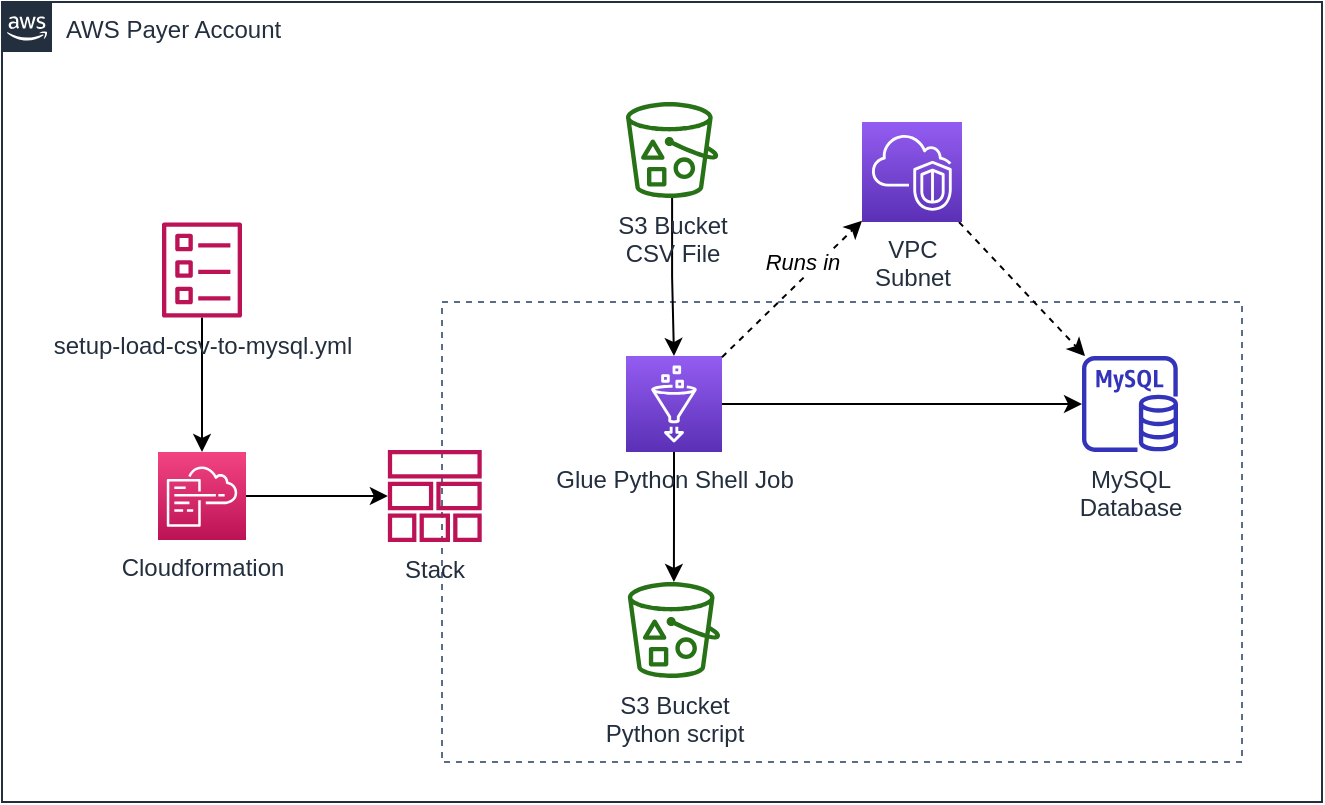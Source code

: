 <mxfile version="14.4.3" type="device"><diagram id="cdQTLNM4XHoKdEB1roL7" name="Page-1"><mxGraphModel dx="763" dy="582" grid="1" gridSize="10" guides="1" tooltips="1" connect="1" arrows="1" fold="1" page="1" pageScale="1" pageWidth="1100" pageHeight="850" math="0" shadow="0"><root><mxCell id="0"/><mxCell id="1" parent="0"/><mxCell id="UggFYsOy1LdPqf3Bupdq-15" value="" style="fillColor=none;strokeColor=#5A6C86;dashed=1;verticalAlign=top;fontStyle=0;fontColor=#5A6C86;" parent="1" vertex="1"><mxGeometry x="410" y="340" width="400" height="230" as="geometry"/></mxCell><mxCell id="UggFYsOy1LdPqf3Bupdq-1" value="AWS Payer Account" style="points=[[0,0],[0.25,0],[0.5,0],[0.75,0],[1,0],[1,0.25],[1,0.5],[1,0.75],[1,1],[0.75,1],[0.5,1],[0.25,1],[0,1],[0,0.75],[0,0.5],[0,0.25]];outlineConnect=0;gradientColor=none;html=1;whiteSpace=wrap;fontSize=12;fontStyle=0;shape=mxgraph.aws4.group;grIcon=mxgraph.aws4.group_aws_cloud_alt;strokeColor=#232F3E;fillColor=none;verticalAlign=top;align=left;spacingLeft=30;fontColor=#232F3E;dashed=0;" parent="1" vertex="1"><mxGeometry x="190" y="190" width="660" height="400" as="geometry"/></mxCell><mxCell id="UggFYsOy1LdPqf3Bupdq-7" style="edgeStyle=orthogonalEdgeStyle;rounded=0;orthogonalLoop=1;jettySize=auto;html=1;exitX=1;exitY=0.5;exitDx=0;exitDy=0;exitPerimeter=0;" parent="1" source="UggFYsOy1LdPqf3Bupdq-2" target="IfBgfGiJj9ecRc4DnT3N-1" edge="1"><mxGeometry relative="1" as="geometry"><mxPoint x="630.075" y="390" as="targetPoint"/></mxGeometry></mxCell><mxCell id="UggFYsOy1LdPqf3Bupdq-10" style="edgeStyle=orthogonalEdgeStyle;rounded=0;orthogonalLoop=1;jettySize=auto;html=1;" parent="1" source="UggFYsOy1LdPqf3Bupdq-2" target="UggFYsOy1LdPqf3Bupdq-9" edge="1"><mxGeometry relative="1" as="geometry"/></mxCell><mxCell id="UggFYsOy1LdPqf3Bupdq-2" value="Glue Python Shell Job" style="points=[[0,0,0],[0.25,0,0],[0.5,0,0],[0.75,0,0],[1,0,0],[0,1,0],[0.25,1,0],[0.5,1,0],[0.75,1,0],[1,1,0],[0,0.25,0],[0,0.5,0],[0,0.75,0],[1,0.25,0],[1,0.5,0],[1,0.75,0]];outlineConnect=0;fontColor=#232F3E;gradientColor=#945DF2;gradientDirection=north;fillColor=#5A30B5;strokeColor=#ffffff;dashed=0;verticalLabelPosition=bottom;verticalAlign=top;align=center;html=1;fontSize=12;fontStyle=0;aspect=fixed;shape=mxgraph.aws4.resourceIcon;resIcon=mxgraph.aws4.glue;" parent="1" vertex="1"><mxGeometry x="502" y="367" width="48" height="48" as="geometry"/></mxCell><mxCell id="UggFYsOy1LdPqf3Bupdq-6" style="edgeStyle=orthogonalEdgeStyle;rounded=0;orthogonalLoop=1;jettySize=auto;html=1;" parent="1" source="UggFYsOy1LdPqf3Bupdq-4" target="UggFYsOy1LdPqf3Bupdq-2" edge="1"><mxGeometry relative="1" as="geometry"/></mxCell><mxCell id="UggFYsOy1LdPqf3Bupdq-4" value="S3 Bucket&lt;br&gt;CSV File" style="outlineConnect=0;fontColor=#232F3E;gradientColor=none;fillColor=#277116;strokeColor=none;dashed=0;verticalLabelPosition=bottom;verticalAlign=top;align=center;html=1;fontSize=12;fontStyle=0;aspect=fixed;pointerEvents=1;shape=mxgraph.aws4.bucket_with_objects;" parent="1" vertex="1"><mxGeometry x="502" y="240" width="46.15" height="48" as="geometry"/></mxCell><mxCell id="UggFYsOy1LdPqf3Bupdq-9" value="S3 Bucket&lt;br&gt;Python script" style="outlineConnect=0;fontColor=#232F3E;gradientColor=none;fillColor=#277116;strokeColor=none;dashed=0;verticalLabelPosition=bottom;verticalAlign=top;align=center;html=1;fontSize=12;fontStyle=0;aspect=fixed;pointerEvents=1;shape=mxgraph.aws4.bucket_with_objects;" parent="1" vertex="1"><mxGeometry x="502.92" y="480" width="46.15" height="48" as="geometry"/></mxCell><mxCell id="UggFYsOy1LdPqf3Bupdq-17" style="edgeStyle=orthogonalEdgeStyle;rounded=0;orthogonalLoop=1;jettySize=auto;html=1;" parent="1" source="UggFYsOy1LdPqf3Bupdq-12" target="UggFYsOy1LdPqf3Bupdq-13" edge="1"><mxGeometry relative="1" as="geometry"/></mxCell><mxCell id="UggFYsOy1LdPqf3Bupdq-12" value="Cloudformation" style="points=[[0,0,0],[0.25,0,0],[0.5,0,0],[0.75,0,0],[1,0,0],[0,1,0],[0.25,1,0],[0.5,1,0],[0.75,1,0],[1,1,0],[0,0.25,0],[0,0.5,0],[0,0.75,0],[1,0.25,0],[1,0.5,0],[1,0.75,0]];points=[[0,0,0],[0.25,0,0],[0.5,0,0],[0.75,0,0],[1,0,0],[0,1,0],[0.25,1,0],[0.5,1,0],[0.75,1,0],[1,1,0],[0,0.25,0],[0,0.5,0],[0,0.75,0],[1,0.25,0],[1,0.5,0],[1,0.75,0]];outlineConnect=0;fontColor=#232F3E;gradientColor=#F34482;gradientDirection=north;fillColor=#BC1356;strokeColor=#ffffff;dashed=0;verticalLabelPosition=bottom;verticalAlign=top;align=center;html=1;fontSize=12;fontStyle=0;aspect=fixed;shape=mxgraph.aws4.resourceIcon;resIcon=mxgraph.aws4.cloudformation;" parent="1" vertex="1"><mxGeometry x="268" y="415" width="44" height="44" as="geometry"/></mxCell><mxCell id="UggFYsOy1LdPqf3Bupdq-16" style="edgeStyle=orthogonalEdgeStyle;rounded=0;orthogonalLoop=1;jettySize=auto;html=1;" parent="1" source="UggFYsOy1LdPqf3Bupdq-14" target="UggFYsOy1LdPqf3Bupdq-12" edge="1"><mxGeometry relative="1" as="geometry"/></mxCell><mxCell id="UggFYsOy1LdPqf3Bupdq-14" value="setup-load-csv-to-mysql.yml" style="outlineConnect=0;fontColor=#232F3E;gradientColor=none;fillColor=#BC1356;strokeColor=none;dashed=0;verticalLabelPosition=bottom;verticalAlign=top;align=center;html=1;fontSize=12;fontStyle=0;aspect=fixed;pointerEvents=1;shape=mxgraph.aws4.template;" parent="1" vertex="1"><mxGeometry x="270" y="300" width="40" height="48" as="geometry"/></mxCell><mxCell id="UggFYsOy1LdPqf3Bupdq-13" value="Stack" style="outlineConnect=0;fontColor=#232F3E;gradientColor=none;fillColor=#BC1356;strokeColor=none;dashed=0;verticalLabelPosition=bottom;verticalAlign=top;align=center;html=1;fontSize=12;fontStyle=0;aspect=fixed;pointerEvents=1;shape=mxgraph.aws4.stack;" parent="1" vertex="1"><mxGeometry x="382.79" y="414" width="47.21" height="46" as="geometry"/></mxCell><mxCell id="IfBgfGiJj9ecRc4DnT3N-1" value="MySQL &lt;br&gt;Database" style="outlineConnect=0;fontColor=#232F3E;gradientColor=none;fillColor=#3334B9;strokeColor=none;dashed=0;verticalLabelPosition=bottom;verticalAlign=top;align=center;html=1;fontSize=12;fontStyle=0;aspect=fixed;pointerEvents=1;shape=mxgraph.aws4.rds_mysql_instance;" vertex="1" parent="1"><mxGeometry x="730" y="367" width="48" height="48" as="geometry"/></mxCell><mxCell id="IfBgfGiJj9ecRc4DnT3N-4" value="" style="edgeStyle=none;rounded=0;orthogonalLoop=1;jettySize=auto;html=1;dashed=1;" edge="1" parent="1" source="IfBgfGiJj9ecRc4DnT3N-2" target="IfBgfGiJj9ecRc4DnT3N-1"><mxGeometry relative="1" as="geometry"/></mxCell><mxCell id="IfBgfGiJj9ecRc4DnT3N-2" value="VPC&lt;br&gt;Subnet" style="points=[[0,0,0],[0.25,0,0],[0.5,0,0],[0.75,0,0],[1,0,0],[0,1,0],[0.25,1,0],[0.5,1,0],[0.75,1,0],[1,1,0],[0,0.25,0],[0,0.5,0],[0,0.75,0],[1,0.25,0],[1,0.5,0],[1,0.75,0]];outlineConnect=0;fontColor=#232F3E;gradientColor=#945DF2;gradientDirection=north;fillColor=#5A30B5;strokeColor=#ffffff;dashed=0;verticalLabelPosition=bottom;verticalAlign=top;align=center;html=1;fontSize=12;fontStyle=0;aspect=fixed;shape=mxgraph.aws4.resourceIcon;resIcon=mxgraph.aws4.vpc;" vertex="1" parent="1"><mxGeometry x="620" y="250" width="50" height="50" as="geometry"/></mxCell><mxCell id="IfBgfGiJj9ecRc4DnT3N-3" value="Runs in" style="rounded=0;orthogonalLoop=1;jettySize=auto;html=1;fontStyle=2;dashed=1;" edge="1" parent="1" source="UggFYsOy1LdPqf3Bupdq-2" target="IfBgfGiJj9ecRc4DnT3N-2"><mxGeometry x="0.266" y="6" relative="1" as="geometry"><mxPoint x="550" y="391" as="sourcePoint"/><mxPoint x="720" y="390" as="targetPoint"/><mxPoint as="offset"/></mxGeometry></mxCell></root></mxGraphModel></diagram></mxfile>